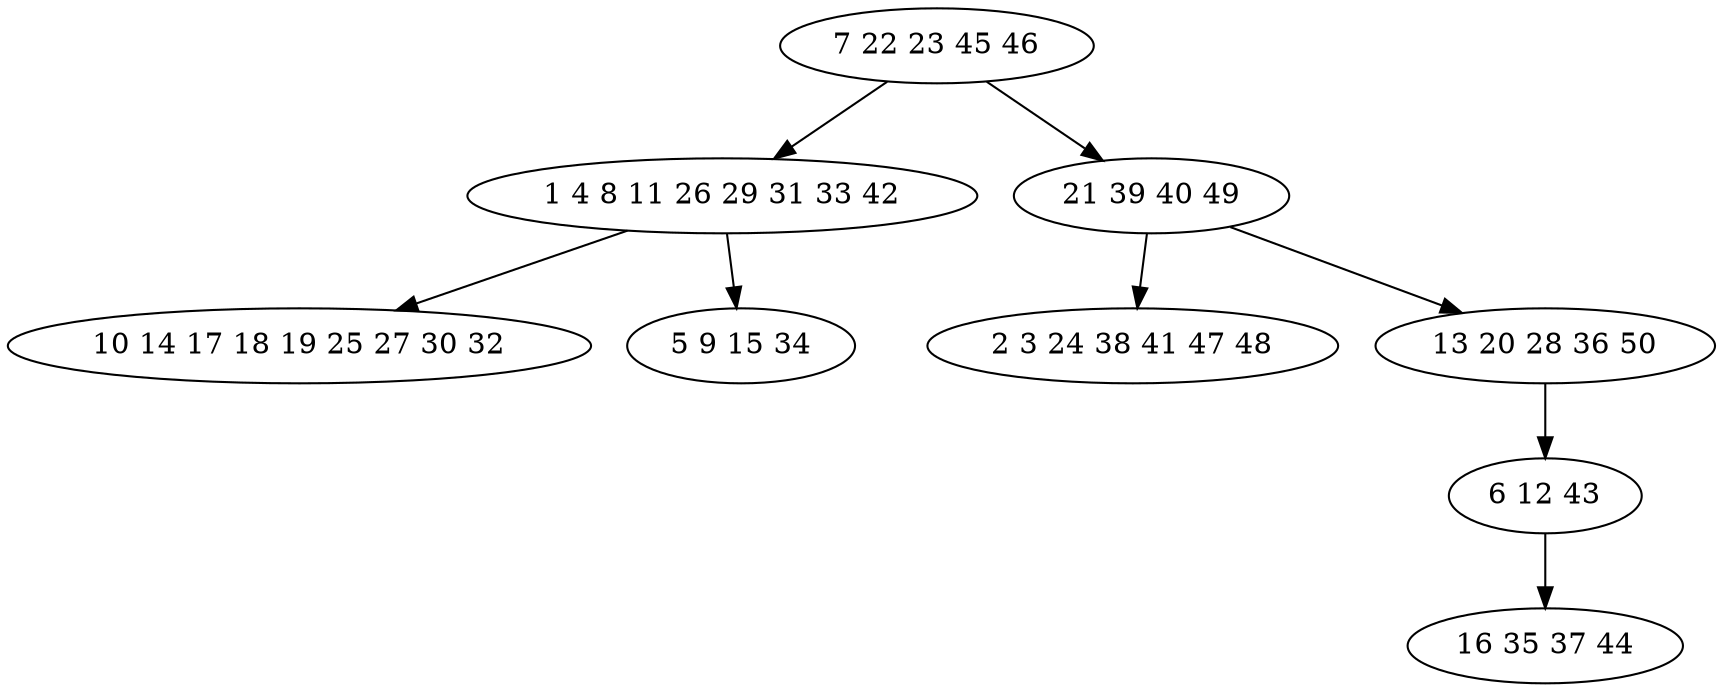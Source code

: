 digraph true_tree {
	"0" -> "1"
	"0" -> "2"
	"1" -> "3"
	"2" -> "4"
	"2" -> "5"
	"1" -> "6"
	"5" -> "7"
	"7" -> "8"
	"0" [label="7 22 23 45 46"];
	"1" [label="1 4 8 11 26 29 31 33 42"];
	"2" [label="21 39 40 49"];
	"3" [label="10 14 17 18 19 25 27 30 32"];
	"4" [label="2 3 24 38 41 47 48"];
	"5" [label="13 20 28 36 50"];
	"6" [label="5 9 15 34"];
	"7" [label="6 12 43"];
	"8" [label="16 35 37 44"];
}
